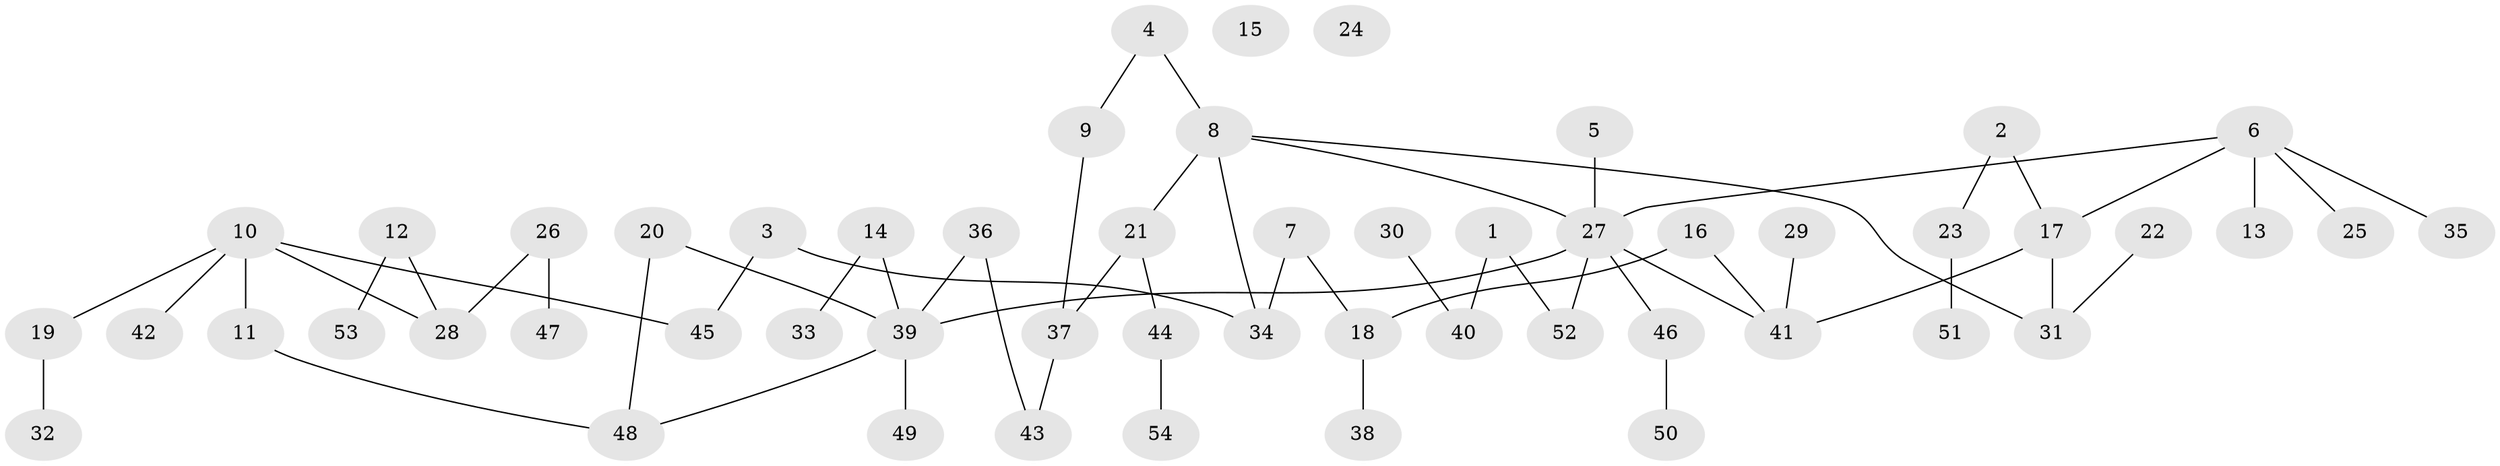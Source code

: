 // Generated by graph-tools (version 1.1) at 2025/12/03/09/25 04:12:55]
// undirected, 54 vertices, 58 edges
graph export_dot {
graph [start="1"]
  node [color=gray90,style=filled];
  1;
  2;
  3;
  4;
  5;
  6;
  7;
  8;
  9;
  10;
  11;
  12;
  13;
  14;
  15;
  16;
  17;
  18;
  19;
  20;
  21;
  22;
  23;
  24;
  25;
  26;
  27;
  28;
  29;
  30;
  31;
  32;
  33;
  34;
  35;
  36;
  37;
  38;
  39;
  40;
  41;
  42;
  43;
  44;
  45;
  46;
  47;
  48;
  49;
  50;
  51;
  52;
  53;
  54;
  1 -- 40;
  1 -- 52;
  2 -- 17;
  2 -- 23;
  3 -- 34;
  3 -- 45;
  4 -- 8;
  4 -- 9;
  5 -- 27;
  6 -- 13;
  6 -- 17;
  6 -- 25;
  6 -- 27;
  6 -- 35;
  7 -- 18;
  7 -- 34;
  8 -- 21;
  8 -- 27;
  8 -- 31;
  8 -- 34;
  9 -- 37;
  10 -- 11;
  10 -- 19;
  10 -- 28;
  10 -- 42;
  10 -- 45;
  11 -- 48;
  12 -- 28;
  12 -- 53;
  14 -- 33;
  14 -- 39;
  16 -- 18;
  16 -- 41;
  17 -- 31;
  17 -- 41;
  18 -- 38;
  19 -- 32;
  20 -- 39;
  20 -- 48;
  21 -- 37;
  21 -- 44;
  22 -- 31;
  23 -- 51;
  26 -- 28;
  26 -- 47;
  27 -- 39;
  27 -- 41;
  27 -- 46;
  27 -- 52;
  29 -- 41;
  30 -- 40;
  36 -- 39;
  36 -- 43;
  37 -- 43;
  39 -- 48;
  39 -- 49;
  44 -- 54;
  46 -- 50;
}

